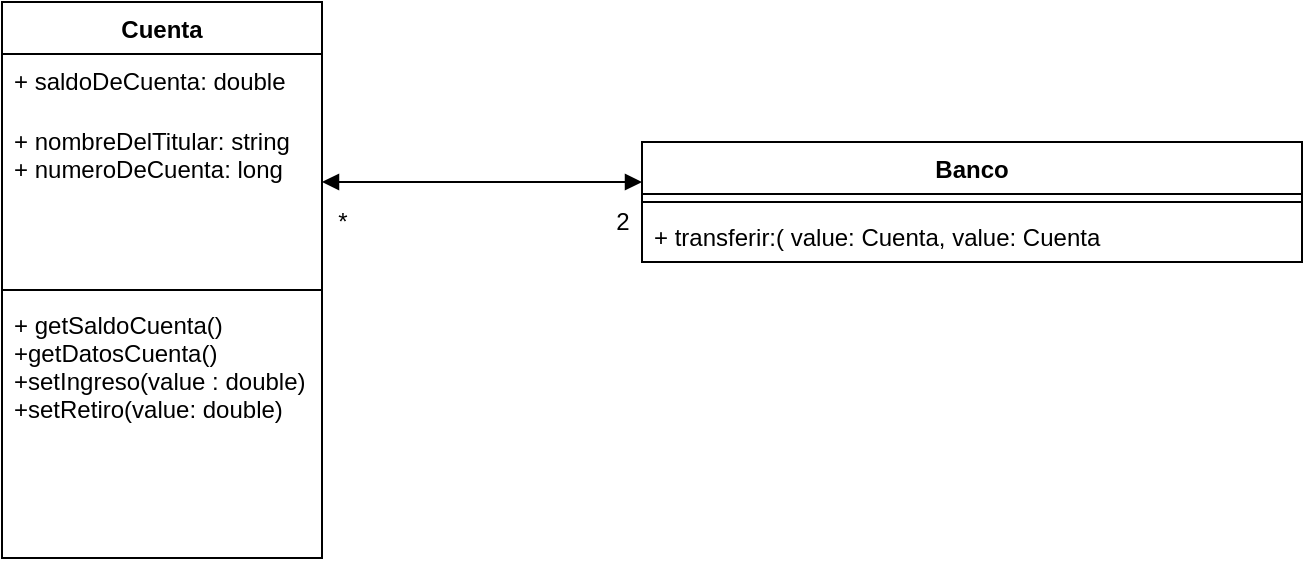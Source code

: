 <mxfile version="20.8.16" type="device"><diagram name="Página-1" id="9ExoKnqNWMAxklzTEYxT"><mxGraphModel dx="880" dy="419" grid="1" gridSize="10" guides="1" tooltips="1" connect="1" arrows="1" fold="1" page="1" pageScale="1" pageWidth="827" pageHeight="1169" math="0" shadow="0"><root><mxCell id="0"/><mxCell id="1" parent="0"/><mxCell id="jjb4cINmxJ9Pji2psCX1-5" value="Cuenta" style="swimlane;fontStyle=1;align=center;verticalAlign=top;childLayout=stackLayout;horizontal=1;startSize=26;horizontalStack=0;resizeParent=1;resizeParentMax=0;resizeLast=0;collapsible=1;marginBottom=0;" parent="1" vertex="1"><mxGeometry x="140" y="130" width="160" height="278" as="geometry"/></mxCell><mxCell id="FugsQjQ47DcK9NeWh5Cf-6" value="+ saldoDeCuenta: double" style="text;strokeColor=none;fillColor=none;align=left;verticalAlign=top;spacingLeft=4;spacingRight=4;overflow=hidden;rotatable=0;points=[[0,0.5],[1,0.5]];portConstraint=eastwest;" parent="jjb4cINmxJ9Pji2psCX1-5" vertex="1"><mxGeometry y="26" width="160" height="30" as="geometry"/></mxCell><mxCell id="jjb4cINmxJ9Pji2psCX1-6" value="+ nombreDelTitular: string&#xA;+ numeroDeCuenta: long&#xA;" style="text;strokeColor=none;fillColor=none;align=left;verticalAlign=top;spacingLeft=4;spacingRight=4;overflow=hidden;rotatable=0;points=[[0,0.5],[1,0.5]];portConstraint=eastwest;" parent="jjb4cINmxJ9Pji2psCX1-5" vertex="1"><mxGeometry y="56" width="160" height="84" as="geometry"/></mxCell><mxCell id="jjb4cINmxJ9Pji2psCX1-7" value="" style="line;strokeWidth=1;fillColor=none;align=left;verticalAlign=middle;spacingTop=-1;spacingLeft=3;spacingRight=3;rotatable=0;labelPosition=right;points=[];portConstraint=eastwest;strokeColor=inherit;" parent="jjb4cINmxJ9Pji2psCX1-5" vertex="1"><mxGeometry y="140" width="160" height="8" as="geometry"/></mxCell><mxCell id="jjb4cINmxJ9Pji2psCX1-8" value="+ getSaldoCuenta()&#xA;+getDatosCuenta()&#xA;+setIngreso(value : double)&#xA;+setRetiro(value: double)&#xA;&#xA;" style="text;strokeColor=none;fillColor=none;align=left;verticalAlign=top;spacingLeft=4;spacingRight=4;overflow=hidden;rotatable=0;points=[[0,0.5],[1,0.5]];portConstraint=eastwest;" parent="jjb4cINmxJ9Pji2psCX1-5" vertex="1"><mxGeometry y="148" width="160" height="130" as="geometry"/></mxCell><mxCell id="hCkhT66y9N9dO8kPpraN-5" value="Banco" style="swimlane;fontStyle=1;align=center;verticalAlign=top;childLayout=stackLayout;horizontal=1;startSize=26;horizontalStack=0;resizeParent=1;resizeParentMax=0;resizeLast=0;collapsible=1;marginBottom=0;" vertex="1" parent="1"><mxGeometry x="460" y="200" width="330" height="60" as="geometry"/></mxCell><mxCell id="hCkhT66y9N9dO8kPpraN-7" value="" style="line;strokeWidth=1;fillColor=none;align=left;verticalAlign=middle;spacingTop=-1;spacingLeft=3;spacingRight=3;rotatable=0;labelPosition=right;points=[];portConstraint=eastwest;strokeColor=inherit;" vertex="1" parent="hCkhT66y9N9dO8kPpraN-5"><mxGeometry y="26" width="330" height="8" as="geometry"/></mxCell><mxCell id="hCkhT66y9N9dO8kPpraN-8" value="+ transferir:( value: Cuenta, value: Cuenta" style="text;strokeColor=none;fillColor=none;align=left;verticalAlign=top;spacingLeft=4;spacingRight=4;overflow=hidden;rotatable=0;points=[[0,0.5],[1,0.5]];portConstraint=eastwest;" vertex="1" parent="hCkhT66y9N9dO8kPpraN-5"><mxGeometry y="34" width="330" height="26" as="geometry"/></mxCell><mxCell id="hCkhT66y9N9dO8kPpraN-10" value="" style="endArrow=block;startArrow=block;endFill=1;startFill=1;html=1;rounded=0;" edge="1" parent="1"><mxGeometry width="160" relative="1" as="geometry"><mxPoint x="300" y="220" as="sourcePoint"/><mxPoint x="460" y="220" as="targetPoint"/></mxGeometry></mxCell><mxCell id="hCkhT66y9N9dO8kPpraN-11" value="2" style="text;html=1;align=center;verticalAlign=middle;resizable=0;points=[];autosize=1;strokeColor=none;fillColor=none;" vertex="1" parent="1"><mxGeometry x="435" y="225" width="30" height="30" as="geometry"/></mxCell><mxCell id="hCkhT66y9N9dO8kPpraN-12" value="*" style="text;html=1;align=center;verticalAlign=middle;resizable=0;points=[];autosize=1;strokeColor=none;fillColor=none;" vertex="1" parent="1"><mxGeometry x="295" y="225" width="30" height="30" as="geometry"/></mxCell></root></mxGraphModel></diagram></mxfile>